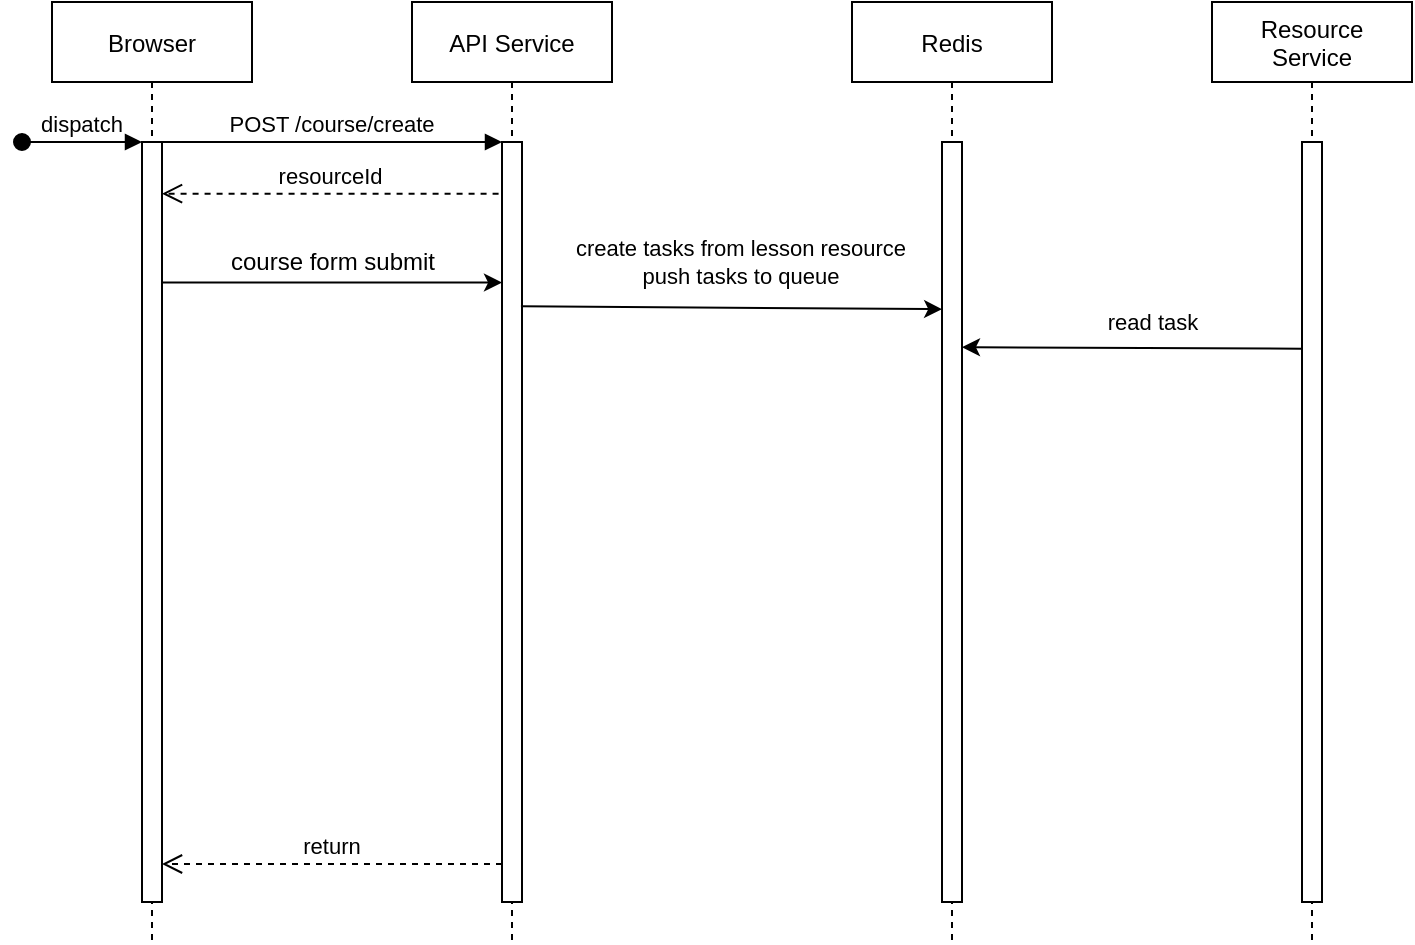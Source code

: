 <mxfile version="20.3.0" type="github">
  <diagram id="kgpKYQtTHZ0yAKxKKP6v" name="Page-1">
    <mxGraphModel dx="1391" dy="861" grid="1" gridSize="10" guides="1" tooltips="1" connect="1" arrows="1" fold="1" page="1" pageScale="1" pageWidth="850" pageHeight="1100" math="0" shadow="0">
      <root>
        <mxCell id="0" />
        <mxCell id="1" parent="0" />
        <mxCell id="3nuBFxr9cyL0pnOWT2aG-1" value="Browser" style="shape=umlLifeline;perimeter=lifelinePerimeter;container=1;collapsible=0;recursiveResize=0;rounded=0;shadow=0;strokeWidth=1;" parent="1" vertex="1">
          <mxGeometry x="120" y="80" width="100" height="470" as="geometry" />
        </mxCell>
        <mxCell id="3nuBFxr9cyL0pnOWT2aG-2" value="" style="points=[];perimeter=orthogonalPerimeter;rounded=0;shadow=0;strokeWidth=1;" parent="3nuBFxr9cyL0pnOWT2aG-1" vertex="1">
          <mxGeometry x="45" y="70" width="10" height="380" as="geometry" />
        </mxCell>
        <mxCell id="3nuBFxr9cyL0pnOWT2aG-3" value="dispatch" style="verticalAlign=bottom;startArrow=oval;endArrow=block;startSize=8;shadow=0;strokeWidth=1;" parent="3nuBFxr9cyL0pnOWT2aG-1" target="3nuBFxr9cyL0pnOWT2aG-2" edge="1">
          <mxGeometry relative="1" as="geometry">
            <mxPoint x="-15" y="70" as="sourcePoint" />
          </mxGeometry>
        </mxCell>
        <mxCell id="3nuBFxr9cyL0pnOWT2aG-5" value="API Service" style="shape=umlLifeline;perimeter=lifelinePerimeter;container=1;collapsible=0;recursiveResize=0;rounded=0;shadow=0;strokeWidth=1;" parent="1" vertex="1">
          <mxGeometry x="300" y="80" width="100" height="470" as="geometry" />
        </mxCell>
        <mxCell id="3nuBFxr9cyL0pnOWT2aG-6" value="" style="points=[];perimeter=orthogonalPerimeter;rounded=0;shadow=0;strokeWidth=1;" parent="3nuBFxr9cyL0pnOWT2aG-5" vertex="1">
          <mxGeometry x="45" y="70" width="10" height="380" as="geometry" />
        </mxCell>
        <mxCell id="3nuBFxr9cyL0pnOWT2aG-7" value="return" style="verticalAlign=bottom;endArrow=open;dashed=1;endSize=8;exitX=0;exitY=0.95;shadow=0;strokeWidth=1;" parent="1" source="3nuBFxr9cyL0pnOWT2aG-6" target="3nuBFxr9cyL0pnOWT2aG-2" edge="1">
          <mxGeometry relative="1" as="geometry">
            <mxPoint x="275" y="236" as="targetPoint" />
          </mxGeometry>
        </mxCell>
        <mxCell id="3nuBFxr9cyL0pnOWT2aG-8" value="POST /course/create" style="verticalAlign=bottom;endArrow=block;entryX=0;entryY=0;shadow=0;strokeWidth=1;" parent="1" source="3nuBFxr9cyL0pnOWT2aG-2" target="3nuBFxr9cyL0pnOWT2aG-6" edge="1">
          <mxGeometry relative="1" as="geometry">
            <mxPoint x="275" y="160" as="sourcePoint" />
          </mxGeometry>
        </mxCell>
        <mxCell id="wgQy04TscS8VaTRmdRpL-5" value="Redis" style="shape=umlLifeline;perimeter=lifelinePerimeter;container=1;collapsible=0;recursiveResize=0;rounded=0;shadow=0;strokeWidth=1;" vertex="1" parent="1">
          <mxGeometry x="520" y="80" width="100" height="470" as="geometry" />
        </mxCell>
        <mxCell id="wgQy04TscS8VaTRmdRpL-6" value="" style="points=[];perimeter=orthogonalPerimeter;rounded=0;shadow=0;strokeWidth=1;" vertex="1" parent="wgQy04TscS8VaTRmdRpL-5">
          <mxGeometry x="45" y="70" width="10" height="380" as="geometry" />
        </mxCell>
        <mxCell id="wgQy04TscS8VaTRmdRpL-7" value="Resource&#xa;Service" style="shape=umlLifeline;perimeter=lifelinePerimeter;container=1;collapsible=0;recursiveResize=0;rounded=0;shadow=0;strokeWidth=1;" vertex="1" parent="1">
          <mxGeometry x="700" y="80" width="100" height="470" as="geometry" />
        </mxCell>
        <mxCell id="wgQy04TscS8VaTRmdRpL-8" value="" style="points=[];perimeter=orthogonalPerimeter;rounded=0;shadow=0;strokeWidth=1;" vertex="1" parent="wgQy04TscS8VaTRmdRpL-7">
          <mxGeometry x="45" y="70" width="10" height="380" as="geometry" />
        </mxCell>
        <mxCell id="wgQy04TscS8VaTRmdRpL-9" value="resourceId" style="verticalAlign=bottom;endArrow=open;dashed=1;endSize=8;exitX=-0.171;exitY=0.068;shadow=0;strokeWidth=1;exitDx=0;exitDy=0;exitPerimeter=0;" edge="1" parent="1" source="3nuBFxr9cyL0pnOWT2aG-6" target="3nuBFxr9cyL0pnOWT2aG-2">
          <mxGeometry relative="1" as="geometry">
            <mxPoint x="190" y="180" as="targetPoint" />
            <mxPoint x="340" y="180.0" as="sourcePoint" />
          </mxGeometry>
        </mxCell>
        <mxCell id="wgQy04TscS8VaTRmdRpL-11" value="" style="endArrow=classic;html=1;rounded=0;entryX=0;entryY=0.185;entryDx=0;entryDy=0;entryPerimeter=0;" edge="1" parent="1" source="3nuBFxr9cyL0pnOWT2aG-2" target="3nuBFxr9cyL0pnOWT2aG-6">
          <mxGeometry width="50" height="50" relative="1" as="geometry">
            <mxPoint x="410" y="350" as="sourcePoint" />
            <mxPoint x="340" y="220" as="targetPoint" />
          </mxGeometry>
        </mxCell>
        <mxCell id="wgQy04TscS8VaTRmdRpL-12" value="course form submit" style="text;html=1;align=center;verticalAlign=middle;resizable=0;points=[];autosize=1;strokeColor=none;fillColor=none;" vertex="1" parent="1">
          <mxGeometry x="195" y="195" width="130" height="30" as="geometry" />
        </mxCell>
        <mxCell id="wgQy04TscS8VaTRmdRpL-14" value="" style="endArrow=classic;html=1;rounded=0;entryX=0.007;entryY=0.22;entryDx=0;entryDy=0;entryPerimeter=0;exitX=0.948;exitY=0.216;exitDx=0;exitDy=0;exitPerimeter=0;" edge="1" parent="1" source="3nuBFxr9cyL0pnOWT2aG-6" target="wgQy04TscS8VaTRmdRpL-6">
          <mxGeometry width="50" height="50" relative="1" as="geometry">
            <mxPoint x="352" y="234.84" as="sourcePoint" />
            <mxPoint x="562.86" y="234.84" as="targetPoint" />
          </mxGeometry>
        </mxCell>
        <mxCell id="wgQy04TscS8VaTRmdRpL-15" value="create tasks from lesson resource&lt;br&gt;push tasks to queue" style="edgeLabel;html=1;align=center;verticalAlign=middle;resizable=0;points=[];" vertex="1" connectable="0" parent="wgQy04TscS8VaTRmdRpL-14">
          <mxGeometry x="-0.074" y="2" relative="1" as="geometry">
            <mxPoint x="12" y="-21" as="offset" />
          </mxGeometry>
        </mxCell>
        <mxCell id="wgQy04TscS8VaTRmdRpL-16" value="" style="endArrow=classic;html=1;rounded=0;entryX=0.999;entryY=0.27;entryDx=0;entryDy=0;entryPerimeter=0;exitX=-0.022;exitY=0.272;exitDx=0;exitDy=0;exitPerimeter=0;" edge="1" parent="1" source="wgQy04TscS8VaTRmdRpL-8" target="wgQy04TscS8VaTRmdRpL-6">
          <mxGeometry width="50" height="50" relative="1" as="geometry">
            <mxPoint x="480" y="250" as="sourcePoint" />
            <mxPoint x="530" y="200" as="targetPoint" />
          </mxGeometry>
        </mxCell>
        <mxCell id="wgQy04TscS8VaTRmdRpL-17" value="read task" style="edgeLabel;html=1;align=center;verticalAlign=middle;resizable=0;points=[];" vertex="1" connectable="0" parent="wgQy04TscS8VaTRmdRpL-16">
          <mxGeometry x="-0.254" y="1" relative="1" as="geometry">
            <mxPoint x="-12" y="-14" as="offset" />
          </mxGeometry>
        </mxCell>
      </root>
    </mxGraphModel>
  </diagram>
</mxfile>
